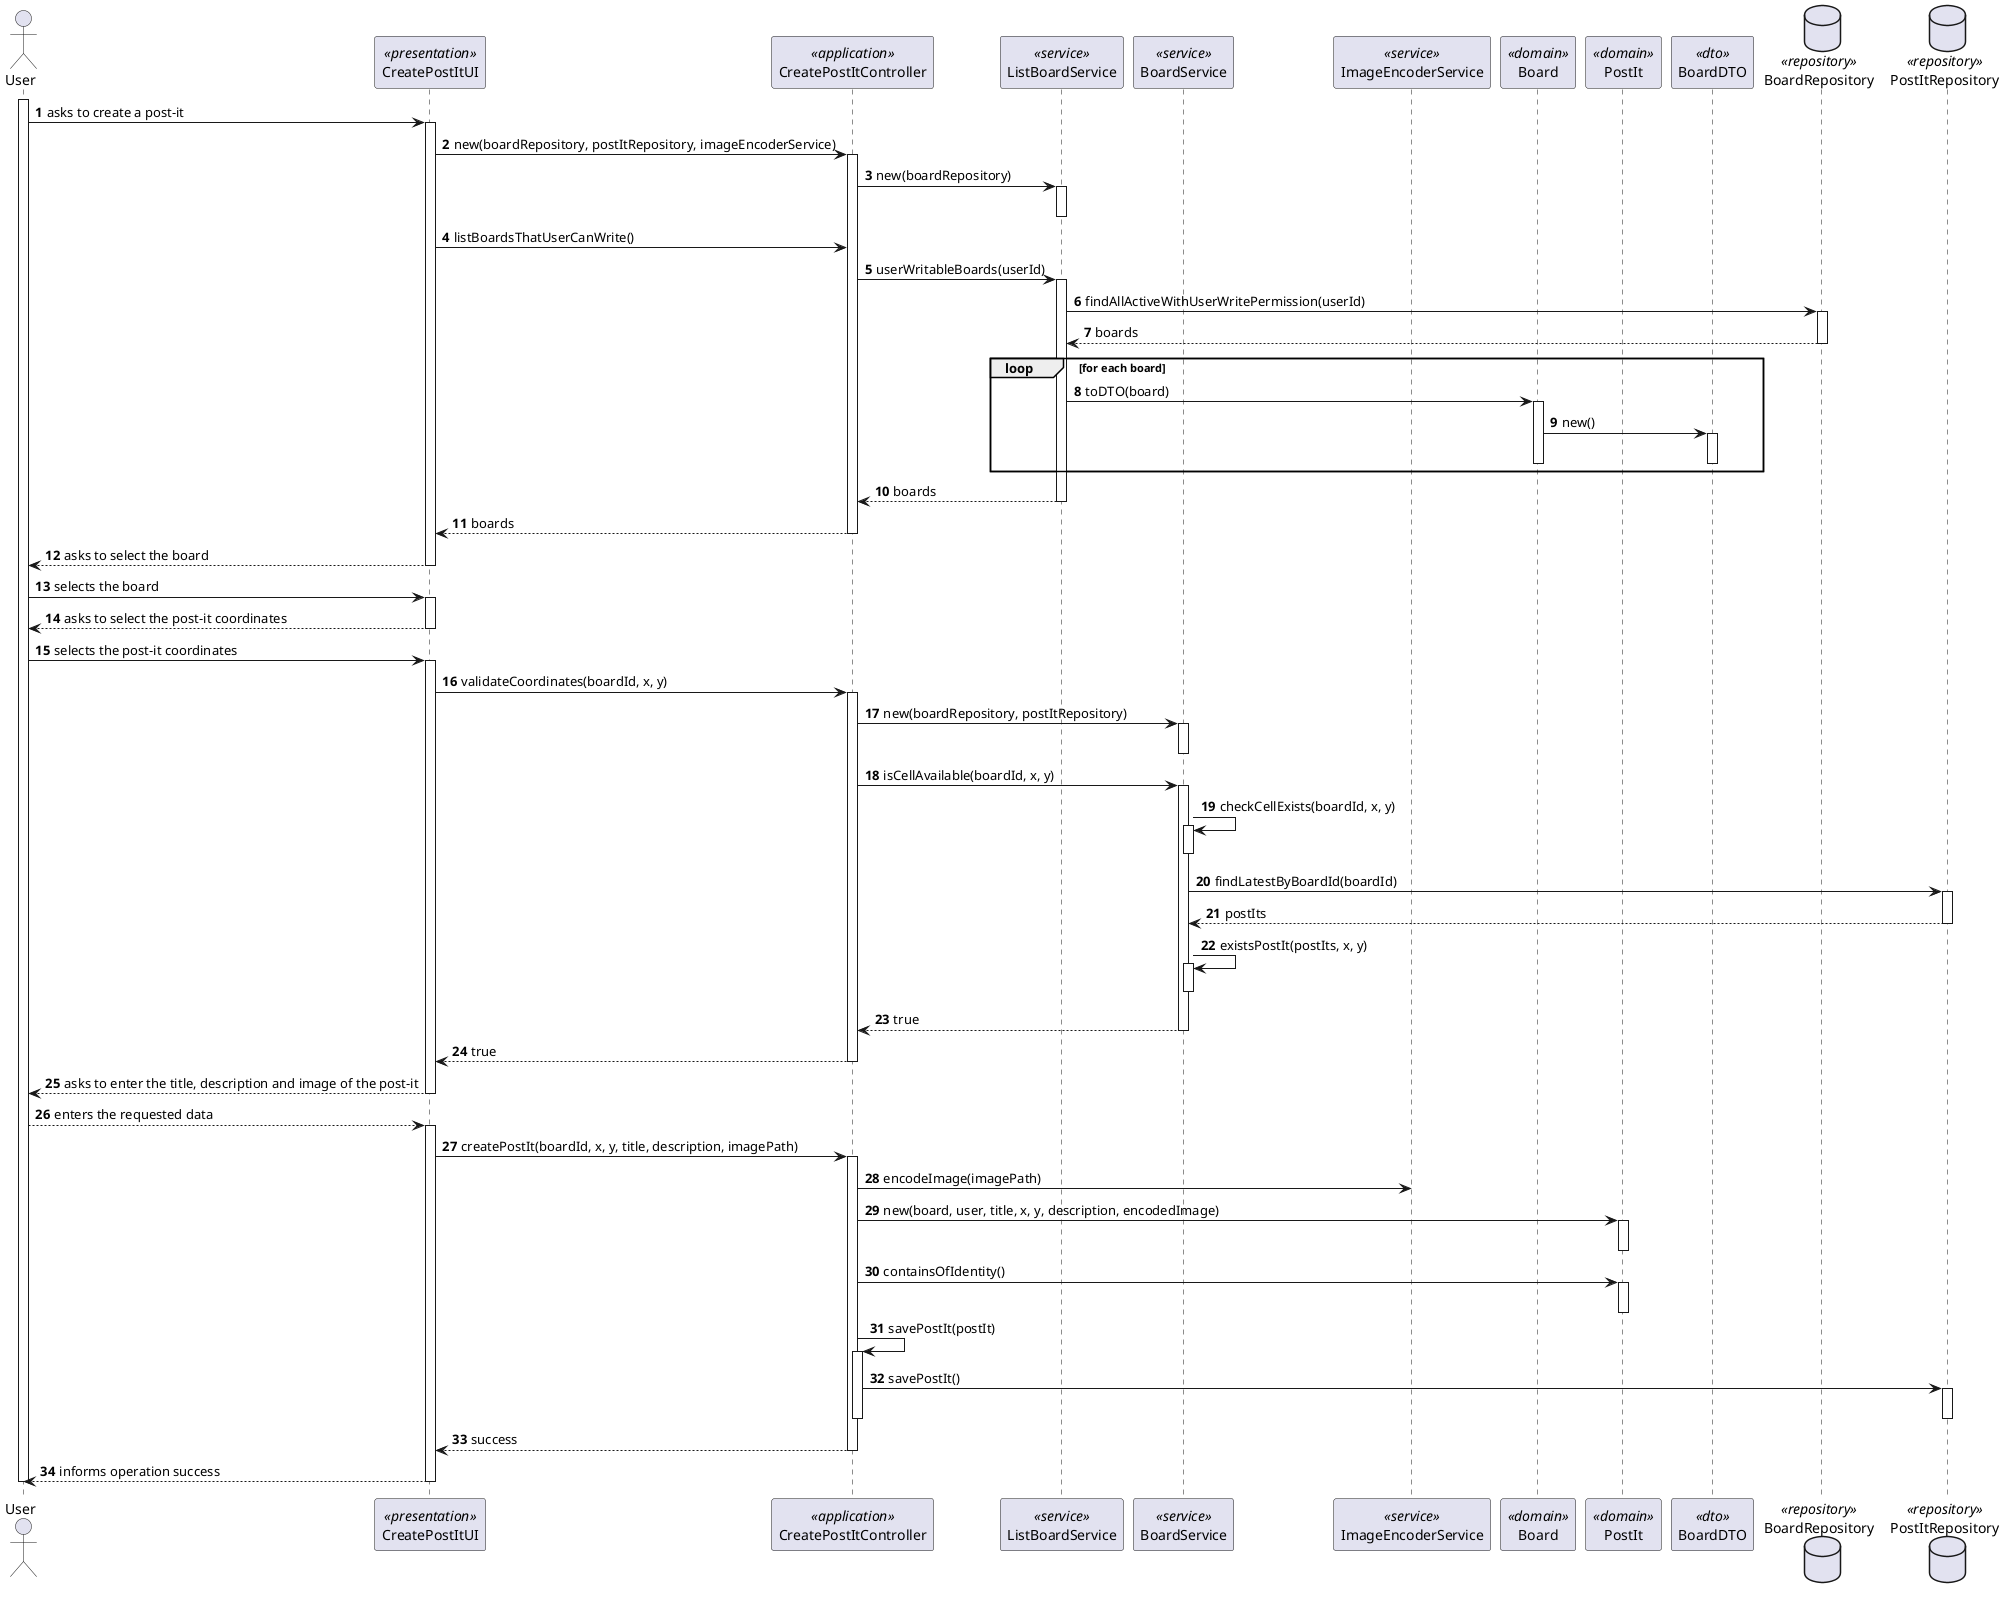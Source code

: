 @startuml US3006_SD
autonumber

actor "User" as M
participant "CreatePostItUI" as UI <<presentation>>
participant "CreatePostItController" as CTRL <<application>>
participant "ListBoardService" as LBSRV <<service>>
participant "BoardService" as BSRV <<service>>
participant "ImageEncoderService" as IESRV <<service>>
participant "Board" as B <<domain>>
participant "PostIt" as P <<domain>>
participant "BoardDTO" as BDTO <<dto>>

database BoardRepository as BREP <<repository>>
database PostItRepository as PREP <<repository>>

activate M

M -> UI : asks to create a post-it
activate UI

UI -> CTRL : new(boardRepository, postItRepository, imageEncoderService)
activate CTRL
CTRL -> LBSRV : new(boardRepository)
activate LBSRV
deactivate LBSRV
UI -> CTRL : listBoardsThatUserCanWrite()

CTRL -> LBSRV : userWritableBoards(userId)
activate LBSRV
LBSRV -> BREP : findAllActiveWithUserWritePermission(userId)
activate BREP
BREP --> LBSRV : boards
deactivate BREP

loop for each board
  LBSRV -> B : toDTO(board)
  activate B
  B -> BDTO : new()
  activate BDTO
  deactivate BDTO
  deactivate B
end loop

LBSRV --> CTRL : boards
deactivate LBSRV
CTRL --> UI : boards
deactivate CTRL

UI --> M : asks to select the board
deactivate UI

M -> UI : selects the board
activate UI

UI --> M : asks to select the post-it coordinates
deactivate UI

M -> UI : selects the post-it coordinates
activate UI
UI -> CTRL : validateCoordinates(boardId, x, y)
activate CTRL
CTRL -> BSRV : new(boardRepository, postItRepository)
activate BSRV
deactivate BSRV

CTRL -> BSRV : isCellAvailable(boardId, x, y)
activate BSRV
BSRV -> BSRV : checkCellExists(boardId, x, y)
activate BSRV
deactivate BSRV
BSRV -> PREP : findLatestByBoardId(boardId)
activate PREP
PREP --> BSRV : postIts
deactivate PREP
BSRV -> BSRV : existsPostIt(postIts, x, y)
activate BSRV
deactivate BSRV

BSRV --> CTRL : true
deactivate BSRV
CTRL --> UI : true
deactivate CTRL

UI --> M :  asks to enter the title, description and image of the post-it
deactivate UI

M --> UI : enters the requested data
activate UI

UI -> CTRL : createPostIt(boardId, x, y, title, description, imagePath)
activate CTRL

CTRL -> IESRV : encodeImage(imagePath)

CTRL -> P : new(board, user, title, x, y, description, encodedImage)
activate P
deactivate P

CTRL -> P : containsOfIdentity()
activate P
deactivate P

CTRL -> CTRL : savePostIt(postIt)
activate CTRL
CTRL -> PREP : savePostIt()
activate PREP
deactivate PREP
deactivate CTRL


CTRL --> UI : success
deactivate CTRL

UI --> M : informs operation success
deactivate UI


deactivate M

@enduml
